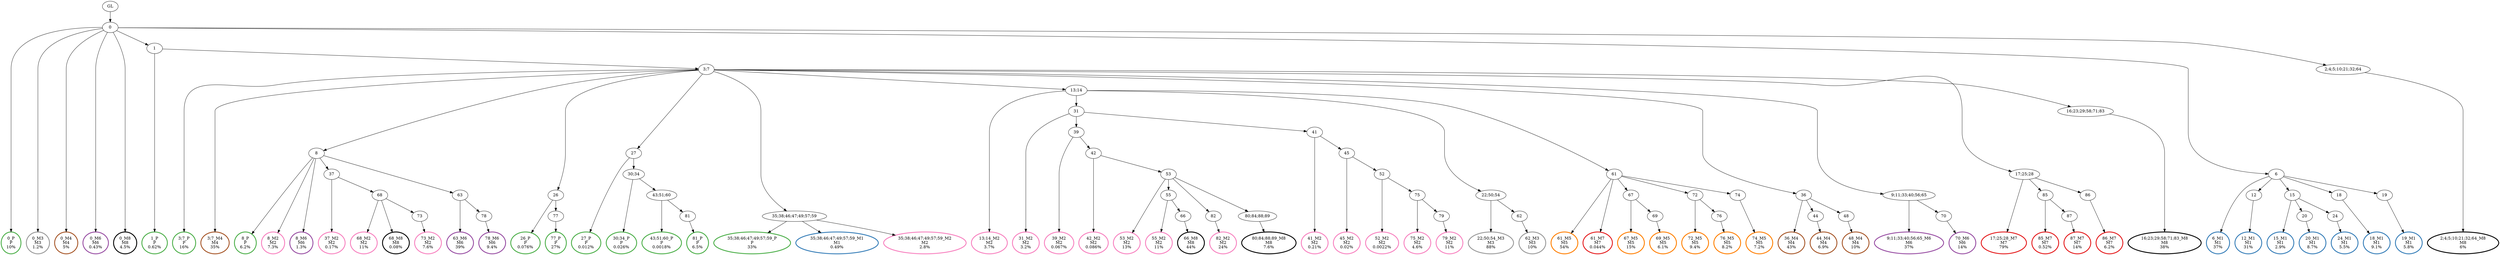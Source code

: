 digraph T {
	{
		rank=same
		121 [penwidth=3,colorscheme=set19,color=3,label="0_P\nP\n10%"]
		119 [penwidth=3,colorscheme=set19,color=3,label="1_P\nP\n0.62%"]
		117 [penwidth=3,colorscheme=set19,color=3,label="3;7_P\nP\n16%"]
		115 [penwidth=3,colorscheme=set19,color=3,label="8_P\nP\n6.2%"]
		113 [penwidth=3,colorscheme=set19,color=3,label="26_P\nP\n0.076%"]
		111 [penwidth=3,colorscheme=set19,color=3,label="77_P\nP\n27%"]
		109 [penwidth=3,colorscheme=set19,color=3,label="27_P\nP\n0.012%"]
		107 [penwidth=3,colorscheme=set19,color=3,label="30;34_P\nP\n0.026%"]
		105 [penwidth=3,colorscheme=set19,color=3,label="43;51;60_P\nP\n0.0018%"]
		103 [penwidth=3,colorscheme=set19,color=3,label="81_P\nP\n6.5%"]
		101 [penwidth=3,colorscheme=set19,color=3,label="35;38;46;47;49;57;59_P\nP\n33%"]
		100 [penwidth=3,colorscheme=set19,color=2,label="35;38;46;47;49;57;59_M1\nM1\n0.49%"]
		98 [penwidth=3,colorscheme=set19,color=2,label="6_M1\nM1\n37%"]
		96 [penwidth=3,colorscheme=set19,color=2,label="12_M1\nM1\n31%"]
		94 [penwidth=3,colorscheme=set19,color=2,label="15_M1\nM1\n2.9%"]
		92 [penwidth=3,colorscheme=set19,color=2,label="20_M1\nM1\n8.7%"]
		90 [penwidth=3,colorscheme=set19,color=2,label="24_M1\nM1\n5.5%"]
		88 [penwidth=3,colorscheme=set19,color=2,label="18_M1\nM1\n9.1%"]
		86 [penwidth=3,colorscheme=set19,color=2,label="19_M1\nM1\n5.8%"]
		85 [penwidth=3,colorscheme=set19,color=8,label="8_M2\nM2\n7.3%"]
		83 [penwidth=3,colorscheme=set19,color=8,label="37_M2\nM2\n0.17%"]
		81 [penwidth=3,colorscheme=set19,color=8,label="68_M2\nM2\n11%"]
		79 [penwidth=3,colorscheme=set19,color=8,label="73_M2\nM2\n7.6%"]
		77 [penwidth=3,colorscheme=set19,color=8,label="13;14_M2\nM2\n3.7%"]
		75 [penwidth=3,colorscheme=set19,color=8,label="31_M2\nM2\n3.2%"]
		73 [penwidth=3,colorscheme=set19,color=8,label="39_M2\nM2\n0.067%"]
		71 [penwidth=3,colorscheme=set19,color=8,label="42_M2\nM2\n0.086%"]
		69 [penwidth=3,colorscheme=set19,color=8,label="53_M2\nM2\n13%"]
		67 [penwidth=3,colorscheme=set19,color=8,label="55_M2\nM2\n11%"]
		65 [penwidth=3,colorscheme=set19,color=8,label="82_M2\nM2\n24%"]
		63 [penwidth=3,colorscheme=set19,color=8,label="41_M2\nM2\n0.21%"]
		61 [penwidth=3,colorscheme=set19,color=8,label="45_M2\nM2\n0.02%"]
		59 [penwidth=3,colorscheme=set19,color=8,label="52_M2\nM2\n0.0022%"]
		57 [penwidth=3,colorscheme=set19,color=8,label="75_M2\nM2\n4.6%"]
		55 [penwidth=3,colorscheme=set19,color=8,label="79_M2\nM2\n11%"]
		54 [penwidth=3,colorscheme=set19,color=8,label="35;38;46;47;49;57;59_M2\nM2\n2.8%"]
		53 [penwidth=3,colorscheme=set19,color=9,label="0_M3\nM3\n1.2%"]
		51 [penwidth=3,colorscheme=set19,color=9,label="22;50;54_M3\nM3\n88%"]
		49 [penwidth=3,colorscheme=set19,color=9,label="62_M3\nM3\n10%"]
		48 [penwidth=3,colorscheme=set19,color=7,label="0_M4\nM4\n5%"]
		47 [penwidth=3,colorscheme=set19,color=7,label="3;7_M4\nM4\n35%"]
		45 [penwidth=3,colorscheme=set19,color=7,label="36_M4\nM4\n43%"]
		43 [penwidth=3,colorscheme=set19,color=7,label="44_M4\nM4\n6.9%"]
		41 [penwidth=3,colorscheme=set19,color=7,label="48_M4\nM4\n10%"]
		39 [penwidth=3,colorscheme=set19,color=5,label="61_M5\nM5\n54%"]
		37 [penwidth=3,colorscheme=set19,color=5,label="67_M5\nM5\n15%"]
		35 [penwidth=3,colorscheme=set19,color=5,label="69_M5\nM5\n6.1%"]
		33 [penwidth=3,colorscheme=set19,color=5,label="72_M5\nM5\n9.4%"]
		31 [penwidth=3,colorscheme=set19,color=5,label="76_M5\nM5\n8.2%"]
		29 [penwidth=3,colorscheme=set19,color=5,label="74_M5\nM5\n7.2%"]
		28 [penwidth=3,colorscheme=set19,color=4,label="0_M6\nM6\n0.43%"]
		27 [penwidth=3,colorscheme=set19,color=4,label="8_M6\nM6\n1.3%"]
		25 [penwidth=3,colorscheme=set19,color=4,label="63_M6\nM6\n39%"]
		23 [penwidth=3,colorscheme=set19,color=4,label="78_M6\nM6\n9.4%"]
		21 [penwidth=3,colorscheme=set19,color=4,label="9;11;33;40;56;65_M6\nM6\n37%"]
		19 [penwidth=3,colorscheme=set19,color=4,label="70_M6\nM6\n14%"]
		18 [penwidth=3,colorscheme=set19,color=1,label="61_M7\nM7\n0.044%"]
		16 [penwidth=3,colorscheme=set19,color=1,label="17;25;28_M7\nM7\n79%"]
		14 [penwidth=3,colorscheme=set19,color=1,label="85_M7\nM7\n0.52%"]
		12 [penwidth=3,colorscheme=set19,color=1,label="87_M7\nM7\n14%"]
		10 [penwidth=3,colorscheme=set19,color=1,label="86_M7\nM7\n6.2%"]
		9 [penwidth=3,colorscheme=set19,color=10,label="0_M8\nM8\n4.5%"]
		8 [penwidth=3,colorscheme=set19,color=10,label="68_M8\nM8\n0.08%"]
		6 [penwidth=3,colorscheme=set19,color=10,label="66_M8\nM8\n44%"]
		4 [penwidth=3,colorscheme=set19,color=10,label="80;84;88;89_M8\nM8\n7.6%"]
		2 [penwidth=3,colorscheme=set19,color=10,label="16;23;29;58;71;83_M8\nM8\n38%"]
		0 [penwidth=3,colorscheme=set19,color=10,label="2;4;5;10;21;32;64_M8\nM8\n6%"]
	}
	123 [label="GL"]
	122 [label="0"]
	120 [label="1"]
	118 [label="3;7"]
	116 [label="8"]
	114 [label="26"]
	112 [label="77"]
	110 [label="27"]
	108 [label="30;34"]
	106 [label="43;51;60"]
	104 [label="81"]
	102 [label="35;38;46;47;49;57;59"]
	99 [label="6"]
	97 [label="12"]
	95 [label="15"]
	93 [label="20"]
	91 [label="24"]
	89 [label="18"]
	87 [label="19"]
	84 [label="37"]
	82 [label="68"]
	80 [label="73"]
	78 [label="13;14"]
	76 [label="31"]
	74 [label="39"]
	72 [label="42"]
	70 [label="53"]
	68 [label="55"]
	66 [label="82"]
	64 [label="41"]
	62 [label="45"]
	60 [label="52"]
	58 [label="75"]
	56 [label="79"]
	52 [label="22;50;54"]
	50 [label="62"]
	46 [label="36"]
	44 [label="44"]
	42 [label="48"]
	40 [label="61"]
	38 [label="67"]
	36 [label="69"]
	34 [label="72"]
	32 [label="76"]
	30 [label="74"]
	26 [label="63"]
	24 [label="78"]
	22 [label="9;11;33;40;56;65"]
	20 [label="70"]
	17 [label="17;25;28"]
	15 [label="85"]
	13 [label="87"]
	11 [label="86"]
	7 [label="66"]
	5 [label="80;84;88;89"]
	3 [label="16;23;29;58;71;83"]
	1 [label="2;4;5;10;21;32;64"]
	123 -> 122
	122 -> 121
	122 -> 120
	122 -> 99
	122 -> 53
	122 -> 48
	122 -> 28
	122 -> 9
	122 -> 1
	120 -> 119
	120 -> 118
	118 -> 117
	118 -> 116
	118 -> 114
	118 -> 110
	118 -> 102
	118 -> 78
	118 -> 47
	118 -> 46
	118 -> 22
	118 -> 17
	118 -> 3
	116 -> 115
	116 -> 85
	116 -> 84
	116 -> 27
	116 -> 26
	114 -> 113
	114 -> 112
	112 -> 111
	110 -> 109
	110 -> 108
	108 -> 107
	108 -> 106
	106 -> 105
	106 -> 104
	104 -> 103
	102 -> 101
	102 -> 100
	102 -> 54
	99 -> 98
	99 -> 97
	99 -> 95
	99 -> 89
	99 -> 87
	97 -> 96
	95 -> 94
	95 -> 93
	95 -> 91
	93 -> 92
	91 -> 90
	89 -> 88
	87 -> 86
	84 -> 83
	84 -> 82
	82 -> 81
	82 -> 80
	82 -> 8
	80 -> 79
	78 -> 77
	78 -> 76
	78 -> 52
	78 -> 40
	76 -> 75
	76 -> 74
	76 -> 64
	74 -> 73
	74 -> 72
	72 -> 71
	72 -> 70
	70 -> 69
	70 -> 68
	70 -> 66
	70 -> 5
	68 -> 67
	68 -> 7
	66 -> 65
	64 -> 63
	64 -> 62
	62 -> 61
	62 -> 60
	60 -> 59
	60 -> 58
	58 -> 57
	58 -> 56
	56 -> 55
	52 -> 51
	52 -> 50
	50 -> 49
	46 -> 45
	46 -> 44
	46 -> 42
	44 -> 43
	42 -> 41
	40 -> 39
	40 -> 38
	40 -> 34
	40 -> 30
	40 -> 18
	38 -> 37
	38 -> 36
	36 -> 35
	34 -> 33
	34 -> 32
	32 -> 31
	30 -> 29
	26 -> 25
	26 -> 24
	24 -> 23
	22 -> 21
	22 -> 20
	20 -> 19
	17 -> 16
	17 -> 15
	17 -> 11
	15 -> 14
	15 -> 13
	13 -> 12
	11 -> 10
	7 -> 6
	5 -> 4
	3 -> 2
	1 -> 0
}
